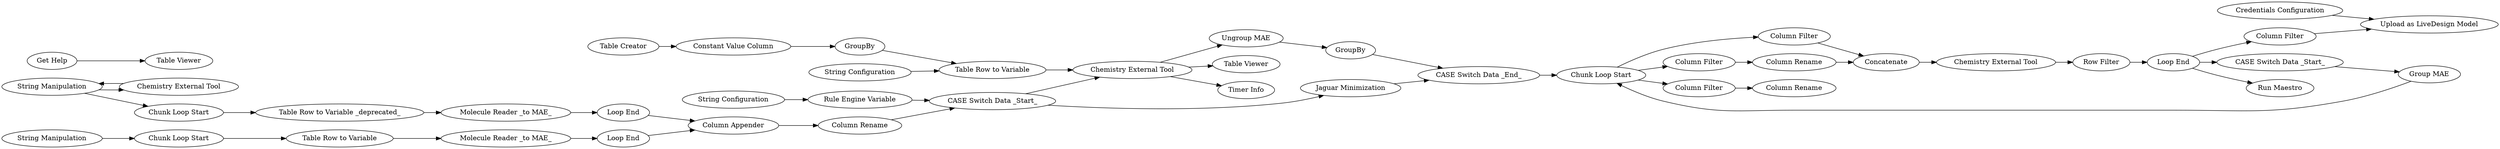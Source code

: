digraph {
	457 -> 435
	455 -> 456
	15495 -> 15496
	15480 -> 15448
	15424 -> 15634
	15449 -> 15493
	453 -> 454
	435 -> 15634
	15449 -> 15486
	452 -> 481
	141 -> 147
	15445 -> 15487
	15637 -> 15451
	15488 -> 15489
	15449 -> 15460
	15487 -> 15449
	15634 -> 15464
	15498 -> 15464
	15490 -> 15475
	15482 -> 15451
	15464 -> 15465
	454 -> 455
	15496 -> 15497
	15635 -> 15424
	15448 -> 15445
	148 -> 144
	15634 -> 15636
	458 -> 457
	15497 -> 15498
	147 -> 457
	452 -> 148
	15473 -> 15474
	451 -> 15448
	15479 -> 15480
	15486 -> 15482
	15636 -> 15637
	15489 -> 15637
	15451 -> 15466
	481 -> 452
	15633 -> 15498
	15464 -> 15488
	15493 -> 15475
	144 -> 141
	15451 -> 15479
	456 -> 458
	15451 -> 451
	15464 -> 15500
	15466 -> 15484
	15490 [label="Credentials Configuration"]
	15489 [label=GroupBy]
	15451 [label="Chunk Loop Start"]
	15493 [label="Column Filter"]
	458 [label="Loop End"]
	15633 [label="String Configuration"]
	15500 [label="Timer Info"]
	15484 [label="Column Rename"]
	15465 [label="Table Viewer"]
	15636 [label="Jaguar Minimization"]
	15424 [label="Rule Engine Variable"]
	15449 [label="Loop End"]
	15482 [label="Group MAE"]
	454 [label="Chunk Loop Start"]
	451 [label="Column Filter"]
	141 [label="Molecule Reader _to MAE_"]
	15479 [label="Column Filter"]
	15466 [label="Column Filter"]
	148 [label="Chunk Loop Start"]
	144 [label="Table Row to Variable _deprecated_"]
	481 [label="Chemistry External Tool"]
	15486 [label="CASE Switch Data _Start_"]
	457 [label="Column Appender"]
	15495 [label="Table Creator"]
	15460 [label="Run Maestro"]
	15497 [label=GroupBy]
	456 [label="Molecule Reader _to MAE_"]
	15634 [label="CASE Switch Data _Start_"]
	147 [label="Loop End"]
	452 [label="String Manipulation"]
	453 [label="String Manipulation"]
	15496 [label="Constant Value Column"]
	15473 [label="Get Help"]
	455 [label="Table Row to Variable"]
	435 [label="Column Rename"]
	15445 [label="Chemistry External Tool"]
	15487 [label="Row Filter"]
	15498 [label="Table Row to Variable"]
	15480 [label="Column Rename"]
	15464 [label="Chemistry External Tool"]
	15488 [label="Ungroup MAE"]
	15475 [label="Upload as LiveDesign Model"]
	15474 [label="Table Viewer"]
	15637 [label="CASE Switch Data _End_"]
	15635 [label="String Configuration"]
	15448 [label=Concatenate]
	rankdir=LR
}
